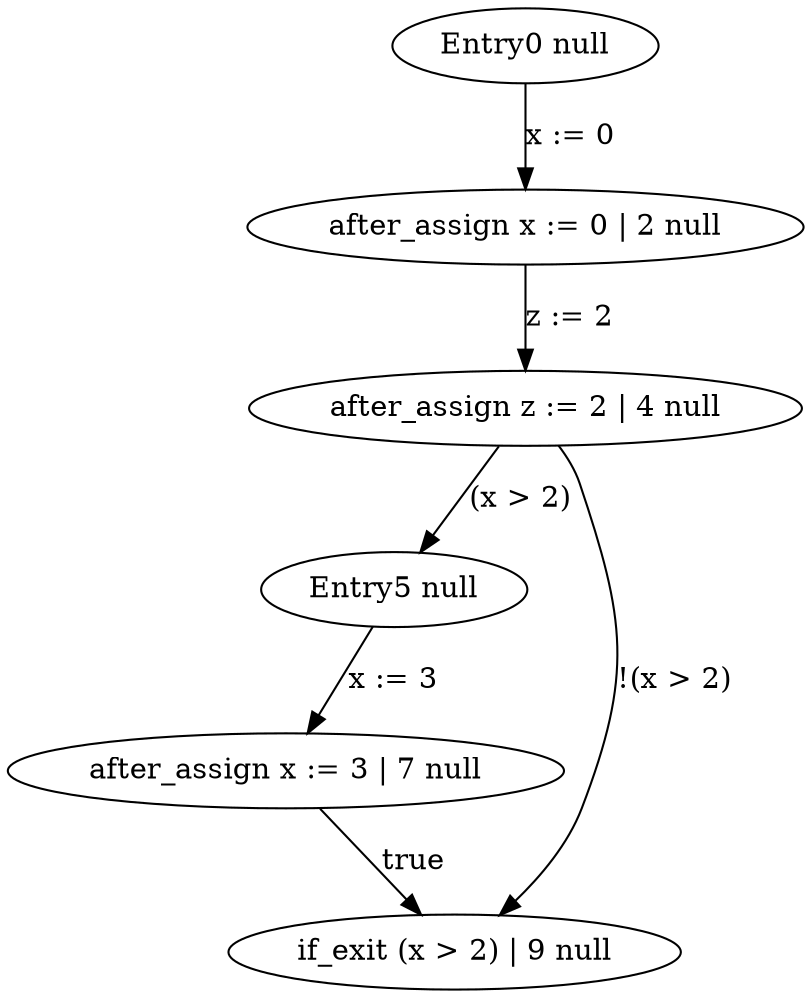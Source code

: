 digraph g {
"Entry0 null"->"after_assign x := 0 | 2 null"[label="x := 0"]

"after_assign x := 0 | 2 null"->"after_assign z := 2 | 4 null"[label="z := 2"]

"after_assign z := 2 | 4 null"->"Entry5 null"[label="(x > 2)"]
"after_assign z := 2 | 4 null"->"if_exit (x > 2) | 9 null"[label="!(x > 2)"]

"Entry5 null"->"after_assign x := 3 | 7 null"[label="x := 3"]

"after_assign x := 3 | 7 null"->"if_exit (x > 2) | 9 null"[label="true"]



}
